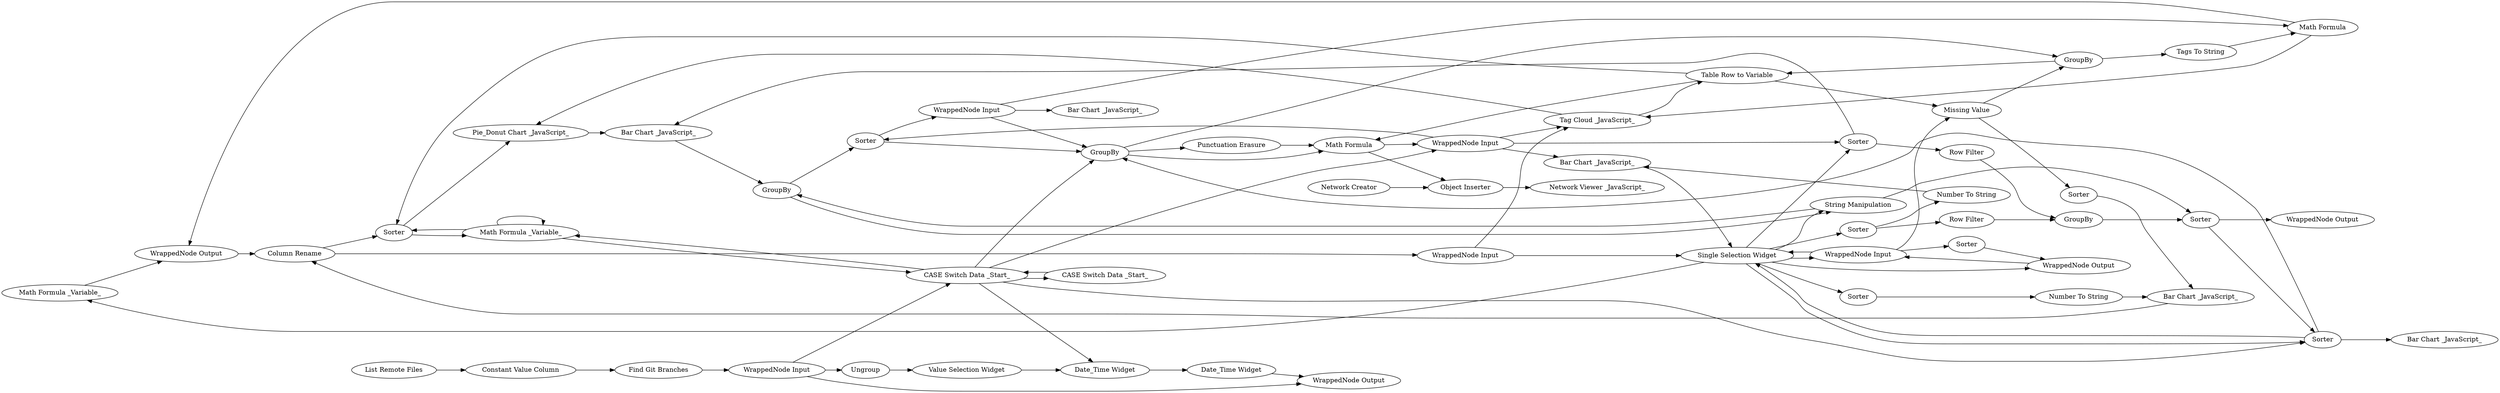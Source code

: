 digraph {
	24 -> 26
	27 -> 24
	57 -> 58
	30 -> 86
	44 -> 83
	40 -> 41
	27 -> 35
	65 -> 79
	43 -> 54
	48 -> 58
	30 -> 31
	49 -> 45
	33 -> 88
	4 -> 37
	54 -> 36
	52 -> 57
	85 -> 31
	28 -> 29
	36 -> 47
	80 -> 81
	20 -> 83
	88 -> 34
	49 -> 83
	46 -> 40
	83 -> 42
	58 -> 35
	27 -> 56
	21 -> 20
	82 -> 42
	34 -> 33
	53 -> 57
	27 -> 55
	85 -> 21
	47 -> 48
	25 -> 30
	42 -> 4
	49 -> 29
	47 -> 44
	20 -> 15
	20 -> 35
	86 -> 42
	15 -> 20
	83 -> 82
	25 -> 27
	60 -> 38
	33 -> 27
	43 -> 30
	29 -> 26
	42 -> 43
	39 -> 85
	56 -> 61
	27 -> 48
	83 -> 84
	84 -> 86
	74 -> 78
	55 -> 52
	35 -> 83
	21 -> 85
	74 -> 65
	41 -> 39
	29 -> 30
	46 -> 84
	86 -> 85
	55 -> 60
	27 -> 33
	61 -> 41
	27 -> 54
	33 -> 46
	44 -> 49
	89 -> 90
	48 -> 47
	3 -> 4
	20 -> 43
	38 -> 27
	86 -> 46
	20 -> 21
	20 -> 80
	54 -> 53
	27 -> 34
	58 -> 50
	74 -> 20
	35 -> 32
	26 -> 39
	35 -> 27
	62 -> 74
	81 -> 78
	31 -> 36
	79 -> 80
	21 -> 21
	90 -> 62
	43 -> 44
	43 -> 38
	84 -> 28
	39 -> 25
	27 [label="Single Selection Widget"]
	57 [label=GroupBy]
	55 [label=Sorter]
	79 [label="Value Selection Widget"]
	89 [label="List Remote Files"]
	52 [label="Row Filter"]
	21 [label="Math Formula _Variable_"]
	26 [label="WrappedNode Output"]
	58 [label=Sorter]
	74 [label="WrappedNode Input"]
	32 [label="Bar Chart _JavaScript_"]
	3 [label="Network Creator"]
	78 [label="WrappedNode Output"]
	80 [label="Date_Time Widget"]
	24 [label="Math Formula _Variable_"]
	84 [label=GroupBy]
	49 [label="WrappedNode Input"]
	41 [label="Bar Chart _JavaScript_"]
	31 [label="Pie_Donut Chart _JavaScript_"]
	56 [label=Sorter]
	15 [label="CASE Switch Data _Start_"]
	54 [label=Sorter]
	25 [label="WrappedNode Input"]
	85 [label=Sorter]
	86 [label="Table Row to Variable"]
	48 [label="String Manipulation"]
	50 [label="WrappedNode Output"]
	90 [label="Constant Value Column"]
	42 [label="Math Formula"]
	53 [label="Row Filter"]
	28 [label="Tags To String"]
	47 [label=GroupBy]
	4 [label="Object Inserter"]
	61 [label="Number To String"]
	37 [label="Network Viewer _JavaScript_"]
	83 [label=GroupBy]
	38 [label="Bar Chart _JavaScript_"]
	60 [label="Number To String"]
	81 [label="Date_Time Widget"]
	20 [label="CASE Switch Data _Start_"]
	43 [label="WrappedNode Input"]
	44 [label=Sorter]
	35 [label=Sorter]
	34 [label="WrappedNode Output"]
	29 [label="Math Formula"]
	82 [label="Punctuation Erasure"]
	65 [label=Ungroup]
	36 [label="Bar Chart _JavaScript_"]
	62 [label="Find Git Branches"]
	46 [label="Missing Value"]
	88 [label=Sorter]
	40 [label=Sorter]
	39 [label="Column Rename"]
	33 [label="WrappedNode Input"]
	30 [label="Tag Cloud _JavaScript_"]
	45 [label="Bar Chart _JavaScript_"]
	rankdir=LR
}

